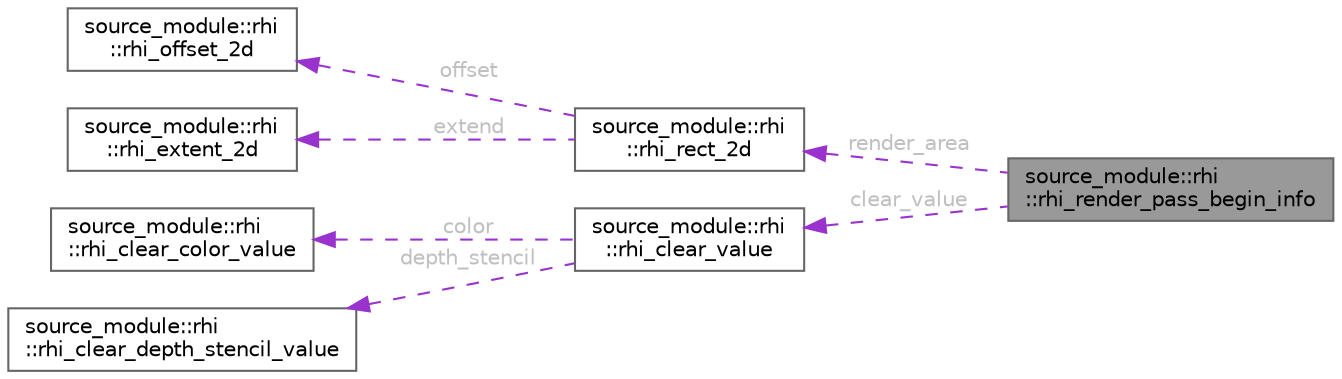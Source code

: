 digraph "source_module::rhi::rhi_render_pass_begin_info"
{
 // LATEX_PDF_SIZE
  bgcolor="transparent";
  edge [fontname=Helvetica,fontsize=10,labelfontname=Helvetica,labelfontsize=10];
  node [fontname=Helvetica,fontsize=10,shape=box,height=0.2,width=0.4];
  rankdir="LR";
  Node1 [id="Node000001",label="source_module::rhi\l::rhi_render_pass_begin_info",height=0.2,width=0.4,color="gray40", fillcolor="grey60", style="filled", fontcolor="black",tooltip=" "];
  Node2 -> Node1 [id="edge1_Node000001_Node000002",dir="back",color="darkorchid3",style="dashed",tooltip=" ",label=" render_area",fontcolor="grey" ];
  Node2 [id="Node000002",label="source_module::rhi\l::rhi_rect_2d",height=0.2,width=0.4,color="gray40", fillcolor="white", style="filled",URL="$structsource__module_1_1rhi_1_1rhi__rect__2d.html",tooltip=" "];
  Node3 -> Node2 [id="edge2_Node000002_Node000003",dir="back",color="darkorchid3",style="dashed",tooltip=" ",label=" offset",fontcolor="grey" ];
  Node3 [id="Node000003",label="source_module::rhi\l::rhi_offset_2d",height=0.2,width=0.4,color="gray40", fillcolor="white", style="filled",URL="$structsource__module_1_1rhi_1_1rhi__offset__2d.html",tooltip=" "];
  Node4 -> Node2 [id="edge3_Node000002_Node000004",dir="back",color="darkorchid3",style="dashed",tooltip=" ",label=" extend",fontcolor="grey" ];
  Node4 [id="Node000004",label="source_module::rhi\l::rhi_extent_2d",height=0.2,width=0.4,color="gray40", fillcolor="white", style="filled",URL="$structsource__module_1_1rhi_1_1rhi__extent__2d.html",tooltip=" "];
  Node5 -> Node1 [id="edge4_Node000001_Node000005",dir="back",color="darkorchid3",style="dashed",tooltip=" ",label=" clear_value",fontcolor="grey" ];
  Node5 [id="Node000005",label="source_module::rhi\l::rhi_clear_value",height=0.2,width=0.4,color="gray40", fillcolor="white", style="filled",URL="$unionsource__module_1_1rhi_1_1rhi__clear__value.html",tooltip=" "];
  Node6 -> Node5 [id="edge5_Node000005_Node000006",dir="back",color="darkorchid3",style="dashed",tooltip=" ",label=" color",fontcolor="grey" ];
  Node6 [id="Node000006",label="source_module::rhi\l::rhi_clear_color_value",height=0.2,width=0.4,color="gray40", fillcolor="white", style="filled",URL="$unionsource__module_1_1rhi_1_1rhi__clear__color__value.html",tooltip=" "];
  Node7 -> Node5 [id="edge6_Node000005_Node000007",dir="back",color="darkorchid3",style="dashed",tooltip=" ",label=" depth_stencil",fontcolor="grey" ];
  Node7 [id="Node000007",label="source_module::rhi\l::rhi_clear_depth_stencil_value",height=0.2,width=0.4,color="gray40", fillcolor="white", style="filled",URL="$structsource__module_1_1rhi_1_1rhi__clear__depth__stencil__value.html",tooltip=" "];
}
